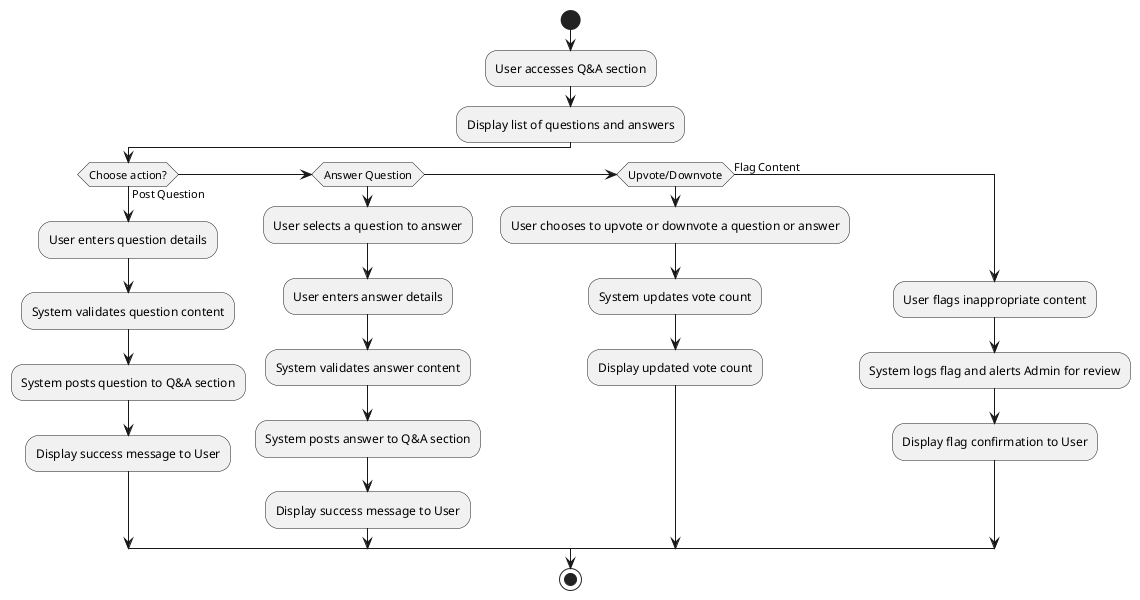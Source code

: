 @startuml qa-participation-activity-diagram

start
:User accesses Q&A section;
:Display list of questions and answers;

if (Choose action?) then (Post Question)
    :User enters question details;
    :System validates question content;
    :System posts question to Q&A section;
    :Display success message to User;
else if (Answer Question)
    :User selects a question to answer;
    :User enters answer details;
    :System validates answer content;
    :System posts answer to Q&A section;
    :Display success message to User;
else if (Upvote/Downvote)
    :User chooses to upvote or downvote a question or answer;
    :System updates vote count;
    :Display updated vote count;
else (Flag Content)
    :User flags inappropriate content;
    :System logs flag and alerts Admin for review;
    :Display flag confirmation to User;
endif

stop
@enduml
